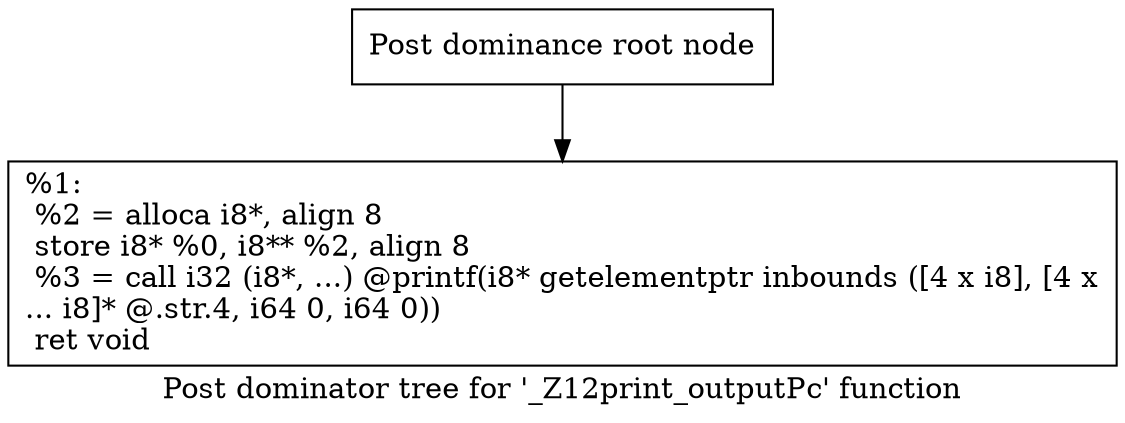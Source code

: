 digraph "Post dominator tree for '_Z12print_outputPc' function" {
	label="Post dominator tree for '_Z12print_outputPc' function";

	Node0x1a1c520 [shape=record,label="{Post dominance root node}"];
	Node0x1a1c520 -> Node0x1a1ca60;
	Node0x1a1ca60 [shape=record,label="{%1:\l  %2 = alloca i8*, align 8\l  store i8* %0, i8** %2, align 8\l  %3 = call i32 (i8*, ...) @printf(i8* getelementptr inbounds ([4 x i8], [4 x\l... i8]* @.str.4, i64 0, i64 0))\l  ret void\l}"];
}
